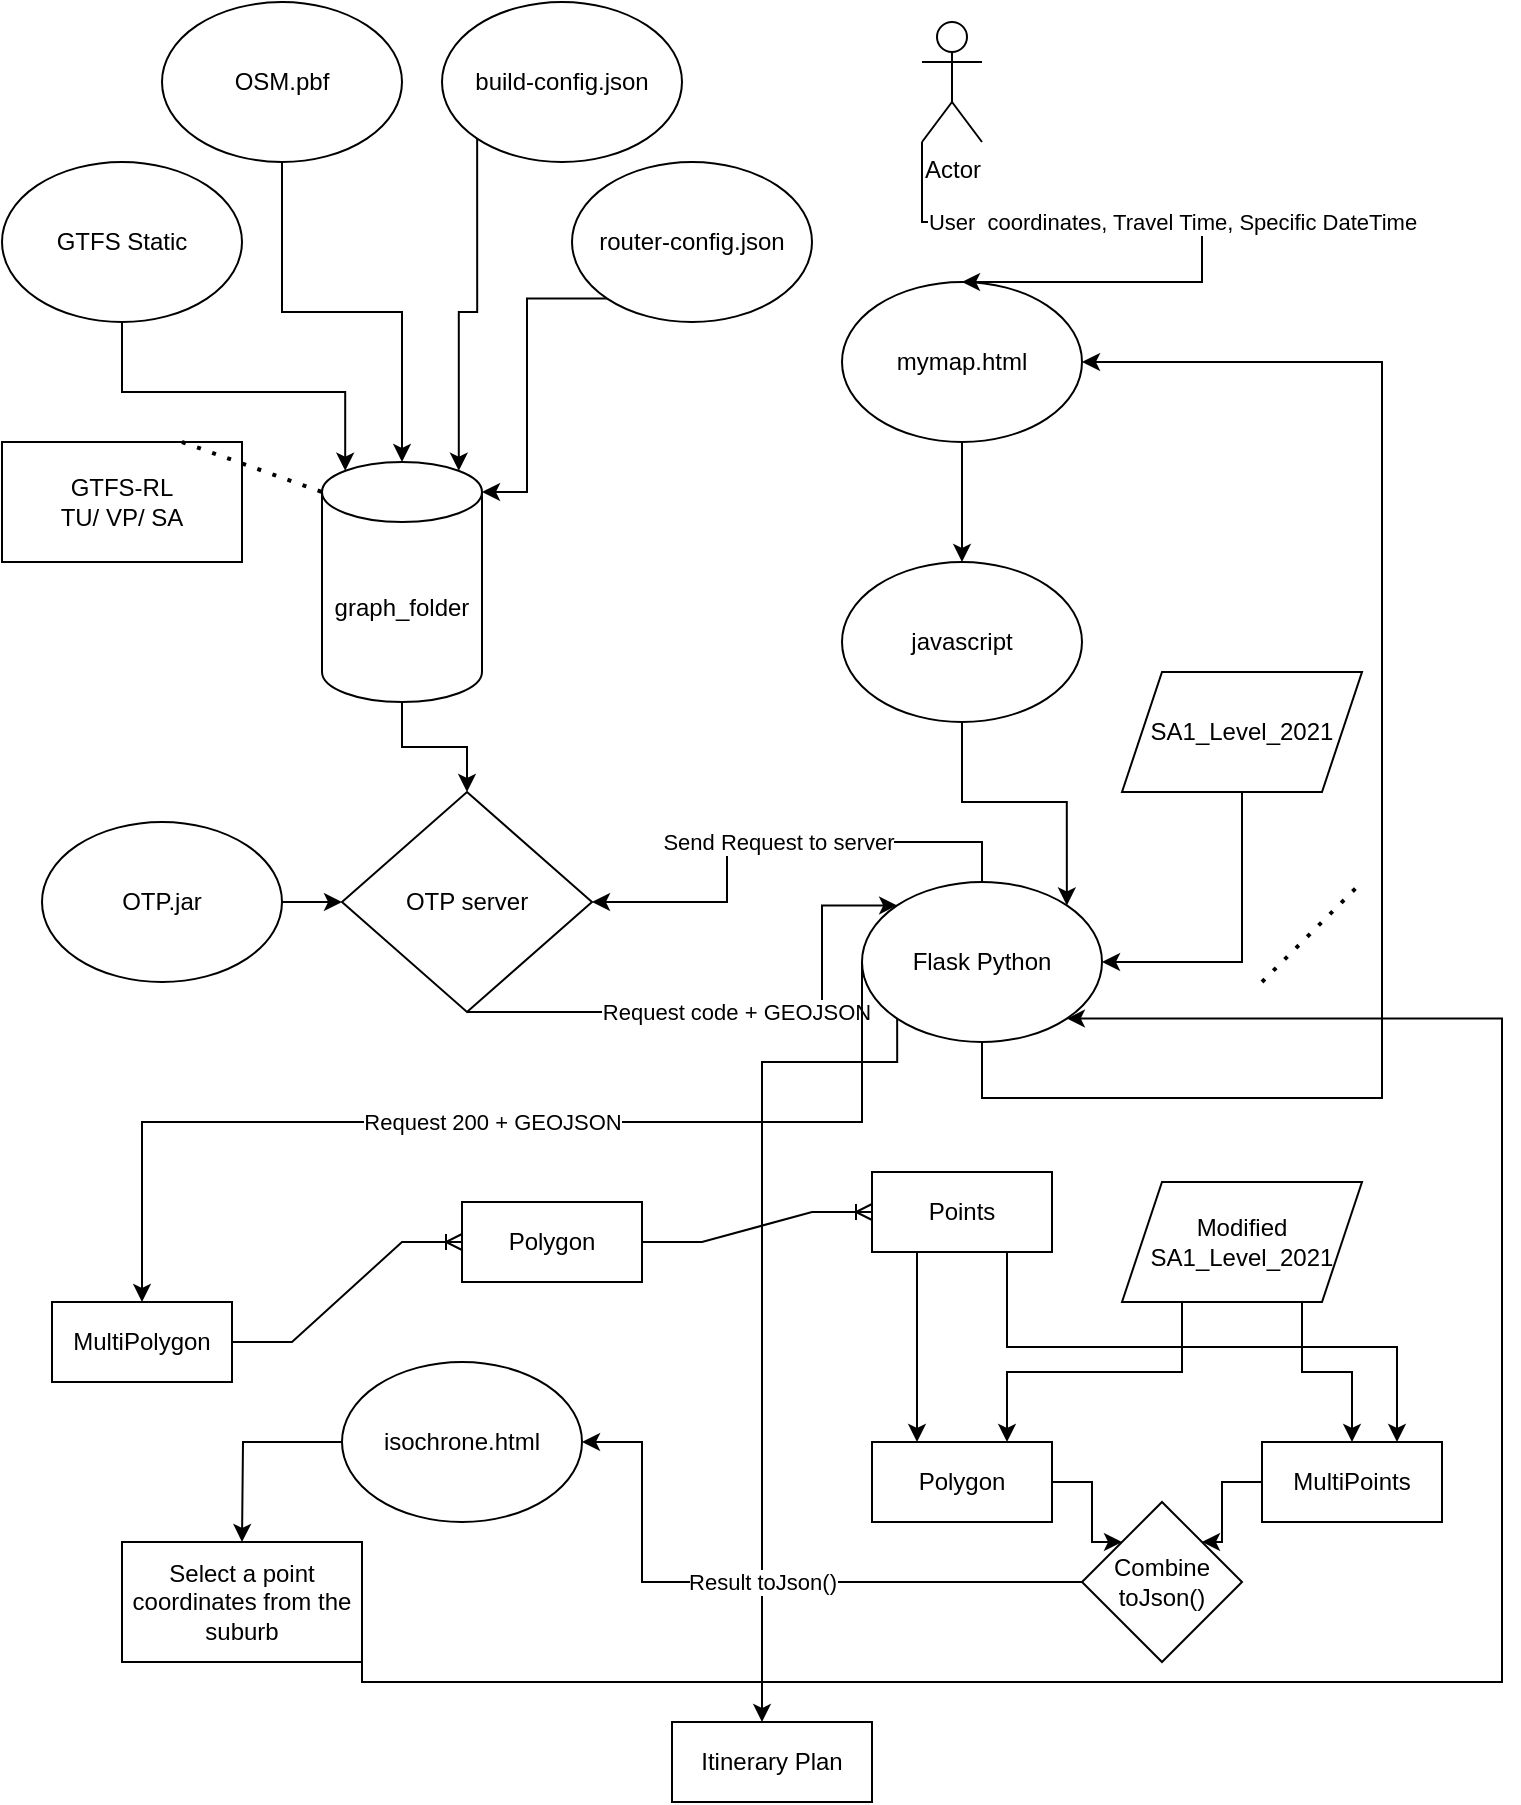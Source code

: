 <mxfile version="18.0.0" type="github">
  <diagram id="FExUTwNNwDyyfn4sxqM5" name="Page-1">
    <mxGraphModel dx="1955" dy="934" grid="1" gridSize="10" guides="1" tooltips="1" connect="1" arrows="1" fold="1" page="1" pageScale="1" pageWidth="850" pageHeight="1100" math="0" shadow="0">
      <root>
        <mxCell id="0" />
        <mxCell id="1" parent="0" />
        <mxCell id="PnR3FcP3WaYGH2_9Wonp-11" style="edgeStyle=orthogonalEdgeStyle;rounded=0;orthogonalLoop=1;jettySize=auto;html=1;exitX=1;exitY=0.5;exitDx=0;exitDy=0;entryX=0;entryY=0.5;entryDx=0;entryDy=0;" parent="1" source="PnR3FcP3WaYGH2_9Wonp-1" target="PnR3FcP3WaYGH2_9Wonp-9" edge="1">
          <mxGeometry relative="1" as="geometry" />
        </mxCell>
        <mxCell id="PnR3FcP3WaYGH2_9Wonp-1" value="OTP.jar" style="ellipse;whiteSpace=wrap;html=1;" parent="1" vertex="1">
          <mxGeometry x="50" y="580" width="120" height="80" as="geometry" />
        </mxCell>
        <mxCell id="PnR3FcP3WaYGH2_9Wonp-17" style="edgeStyle=orthogonalEdgeStyle;rounded=0;orthogonalLoop=1;jettySize=auto;html=1;exitX=0.5;exitY=1;exitDx=0;exitDy=0;exitPerimeter=0;entryX=0.5;entryY=0;entryDx=0;entryDy=0;" parent="1" source="PnR3FcP3WaYGH2_9Wonp-2" target="PnR3FcP3WaYGH2_9Wonp-9" edge="1">
          <mxGeometry relative="1" as="geometry" />
        </mxCell>
        <mxCell id="PnR3FcP3WaYGH2_9Wonp-2" value="graph_folder" style="shape=cylinder3;whiteSpace=wrap;html=1;boundedLbl=1;backgroundOutline=1;size=15;" parent="1" vertex="1">
          <mxGeometry x="190" y="400" width="80" height="120" as="geometry" />
        </mxCell>
        <mxCell id="PnR3FcP3WaYGH2_9Wonp-6" style="edgeStyle=orthogonalEdgeStyle;rounded=0;orthogonalLoop=1;jettySize=auto;html=1;exitX=0.5;exitY=1;exitDx=0;exitDy=0;entryX=0.145;entryY=0;entryDx=0;entryDy=4.35;entryPerimeter=0;" parent="1" source="PnR3FcP3WaYGH2_9Wonp-3" target="PnR3FcP3WaYGH2_9Wonp-2" edge="1">
          <mxGeometry relative="1" as="geometry" />
        </mxCell>
        <mxCell id="PnR3FcP3WaYGH2_9Wonp-3" value="GTFS Static" style="ellipse;whiteSpace=wrap;html=1;" parent="1" vertex="1">
          <mxGeometry x="30" y="250" width="120" height="80" as="geometry" />
        </mxCell>
        <mxCell id="PnR3FcP3WaYGH2_9Wonp-12" style="edgeStyle=orthogonalEdgeStyle;rounded=0;orthogonalLoop=1;jettySize=auto;html=1;exitX=0.5;exitY=1;exitDx=0;exitDy=0;entryX=0.5;entryY=0;entryDx=0;entryDy=0;entryPerimeter=0;" parent="1" source="PnR3FcP3WaYGH2_9Wonp-5" target="PnR3FcP3WaYGH2_9Wonp-2" edge="1">
          <mxGeometry relative="1" as="geometry" />
        </mxCell>
        <mxCell id="PnR3FcP3WaYGH2_9Wonp-5" value="OSM.pbf" style="ellipse;whiteSpace=wrap;html=1;" parent="1" vertex="1">
          <mxGeometry x="110" y="170" width="120" height="80" as="geometry" />
        </mxCell>
        <mxCell id="PnR3FcP3WaYGH2_9Wonp-32" value="Request code + GEOJSON" style="edgeStyle=orthogonalEdgeStyle;rounded=0;orthogonalLoop=1;jettySize=auto;html=1;exitX=0.5;exitY=1;exitDx=0;exitDy=0;entryX=0;entryY=0;entryDx=0;entryDy=0;" parent="1" source="PnR3FcP3WaYGH2_9Wonp-9" target="PnR3FcP3WaYGH2_9Wonp-24" edge="1">
          <mxGeometry relative="1" as="geometry">
            <Array as="points">
              <mxPoint x="440" y="675" />
              <mxPoint x="440" y="622" />
            </Array>
          </mxGeometry>
        </mxCell>
        <mxCell id="PnR3FcP3WaYGH2_9Wonp-9" value="OTP server" style="rhombus;whiteSpace=wrap;html=1;" parent="1" vertex="1">
          <mxGeometry x="200" y="565" width="125" height="110" as="geometry" />
        </mxCell>
        <mxCell id="PnR3FcP3WaYGH2_9Wonp-15" style="edgeStyle=orthogonalEdgeStyle;rounded=0;orthogonalLoop=1;jettySize=auto;html=1;exitX=0;exitY=1;exitDx=0;exitDy=0;entryX=0.855;entryY=0;entryDx=0;entryDy=4.35;entryPerimeter=0;" parent="1" source="PnR3FcP3WaYGH2_9Wonp-13" target="PnR3FcP3WaYGH2_9Wonp-2" edge="1">
          <mxGeometry relative="1" as="geometry" />
        </mxCell>
        <mxCell id="PnR3FcP3WaYGH2_9Wonp-13" value="build-config.json" style="ellipse;whiteSpace=wrap;html=1;" parent="1" vertex="1">
          <mxGeometry x="250" y="170" width="120" height="80" as="geometry" />
        </mxCell>
        <mxCell id="PnR3FcP3WaYGH2_9Wonp-16" style="edgeStyle=orthogonalEdgeStyle;rounded=0;orthogonalLoop=1;jettySize=auto;html=1;exitX=0;exitY=1;exitDx=0;exitDy=0;entryX=1;entryY=0;entryDx=0;entryDy=15;entryPerimeter=0;" parent="1" source="PnR3FcP3WaYGH2_9Wonp-14" target="PnR3FcP3WaYGH2_9Wonp-2" edge="1">
          <mxGeometry relative="1" as="geometry" />
        </mxCell>
        <mxCell id="PnR3FcP3WaYGH2_9Wonp-14" value="router-config.json" style="ellipse;whiteSpace=wrap;html=1;" parent="1" vertex="1">
          <mxGeometry x="315" y="250" width="120" height="80" as="geometry" />
        </mxCell>
        <mxCell id="JdxEHerih43j5Cst8tPI-2" style="edgeStyle=orthogonalEdgeStyle;rounded=0;orthogonalLoop=1;jettySize=auto;html=1;exitX=0.5;exitY=1;exitDx=0;exitDy=0;" edge="1" parent="1" source="PnR3FcP3WaYGH2_9Wonp-18" target="PnR3FcP3WaYGH2_9Wonp-21">
          <mxGeometry relative="1" as="geometry" />
        </mxCell>
        <mxCell id="PnR3FcP3WaYGH2_9Wonp-18" value="mymap.html" style="ellipse;whiteSpace=wrap;html=1;" parent="1" vertex="1">
          <mxGeometry x="450" y="310" width="120" height="80" as="geometry" />
        </mxCell>
        <mxCell id="JdxEHerih43j5Cst8tPI-3" style="edgeStyle=orthogonalEdgeStyle;rounded=0;orthogonalLoop=1;jettySize=auto;html=1;exitX=0.5;exitY=1;exitDx=0;exitDy=0;entryX=1;entryY=0;entryDx=0;entryDy=0;" edge="1" parent="1" source="PnR3FcP3WaYGH2_9Wonp-21" target="PnR3FcP3WaYGH2_9Wonp-24">
          <mxGeometry relative="1" as="geometry" />
        </mxCell>
        <mxCell id="PnR3FcP3WaYGH2_9Wonp-21" value="javascript" style="ellipse;whiteSpace=wrap;html=1;" parent="1" vertex="1">
          <mxGeometry x="450" y="450" width="120" height="80" as="geometry" />
        </mxCell>
        <mxCell id="PnR3FcP3WaYGH2_9Wonp-23" value="User&amp;nbsp; coordinates, Travel Time, Specific DateTime" style="edgeStyle=orthogonalEdgeStyle;rounded=0;orthogonalLoop=1;jettySize=auto;html=1;exitX=0;exitY=1;exitDx=0;exitDy=0;exitPerimeter=0;entryX=0.5;entryY=0;entryDx=0;entryDy=0;" parent="1" source="PnR3FcP3WaYGH2_9Wonp-22" target="PnR3FcP3WaYGH2_9Wonp-18" edge="1">
          <mxGeometry relative="1" as="geometry">
            <Array as="points">
              <mxPoint x="490" y="280" />
              <mxPoint x="630" y="280" />
              <mxPoint x="630" y="310" />
            </Array>
          </mxGeometry>
        </mxCell>
        <mxCell id="PnR3FcP3WaYGH2_9Wonp-22" value="Actor" style="shape=umlActor;verticalLabelPosition=bottom;verticalAlign=top;html=1;outlineConnect=0;" parent="1" vertex="1">
          <mxGeometry x="490" y="180" width="30" height="60" as="geometry" />
        </mxCell>
        <mxCell id="PnR3FcP3WaYGH2_9Wonp-31" value="Send Request to server" style="edgeStyle=orthogonalEdgeStyle;rounded=0;orthogonalLoop=1;jettySize=auto;html=1;exitX=0.5;exitY=0;exitDx=0;exitDy=0;entryX=1;entryY=0.5;entryDx=0;entryDy=0;" parent="1" source="PnR3FcP3WaYGH2_9Wonp-24" target="PnR3FcP3WaYGH2_9Wonp-9" edge="1">
          <mxGeometry relative="1" as="geometry" />
        </mxCell>
        <mxCell id="PnR3FcP3WaYGH2_9Wonp-33" value="Request 200 + GEOJSON" style="edgeStyle=orthogonalEdgeStyle;rounded=0;orthogonalLoop=1;jettySize=auto;html=1;exitX=0;exitY=0.5;exitDx=0;exitDy=0;entryX=0.5;entryY=0;entryDx=0;entryDy=0;" parent="1" source="PnR3FcP3WaYGH2_9Wonp-24" target="JdxEHerih43j5Cst8tPI-5" edge="1">
          <mxGeometry relative="1" as="geometry">
            <mxPoint x="160" y="730" as="targetPoint" />
            <Array as="points">
              <mxPoint x="460" y="730" />
              <mxPoint x="100" y="730" />
            </Array>
          </mxGeometry>
        </mxCell>
        <mxCell id="JdxEHerih43j5Cst8tPI-1" style="edgeStyle=orthogonalEdgeStyle;rounded=0;orthogonalLoop=1;jettySize=auto;html=1;exitX=0.5;exitY=1;exitDx=0;exitDy=0;entryX=1;entryY=0.5;entryDx=0;entryDy=0;" edge="1" parent="1" source="PnR3FcP3WaYGH2_9Wonp-24" target="PnR3FcP3WaYGH2_9Wonp-18">
          <mxGeometry relative="1" as="geometry">
            <Array as="points">
              <mxPoint x="520" y="718" />
              <mxPoint x="720" y="718" />
              <mxPoint x="720" y="350" />
            </Array>
          </mxGeometry>
        </mxCell>
        <mxCell id="JdxEHerih43j5Cst8tPI-34" style="edgeStyle=orthogonalEdgeStyle;rounded=0;orthogonalLoop=1;jettySize=auto;html=1;exitX=0;exitY=1;exitDx=0;exitDy=0;" edge="1" parent="1" source="PnR3FcP3WaYGH2_9Wonp-24">
          <mxGeometry relative="1" as="geometry">
            <mxPoint x="410" y="1030" as="targetPoint" />
            <Array as="points">
              <mxPoint x="478" y="700" />
              <mxPoint x="410" y="700" />
            </Array>
          </mxGeometry>
        </mxCell>
        <mxCell id="PnR3FcP3WaYGH2_9Wonp-24" value="Flask Python" style="ellipse;whiteSpace=wrap;html=1;" parent="1" vertex="1">
          <mxGeometry x="460" y="610" width="120" height="80" as="geometry" />
        </mxCell>
        <mxCell id="JdxEHerih43j5Cst8tPI-12" style="edgeStyle=orthogonalEdgeStyle;rounded=0;orthogonalLoop=1;jettySize=auto;html=1;exitX=0.5;exitY=1;exitDx=0;exitDy=0;entryX=1;entryY=0.5;entryDx=0;entryDy=0;" edge="1" parent="1" source="JdxEHerih43j5Cst8tPI-4" target="PnR3FcP3WaYGH2_9Wonp-24">
          <mxGeometry relative="1" as="geometry" />
        </mxCell>
        <mxCell id="JdxEHerih43j5Cst8tPI-4" value="SA1_Level_2021" style="shape=parallelogram;perimeter=parallelogramPerimeter;whiteSpace=wrap;html=1;fixedSize=1;" vertex="1" parent="1">
          <mxGeometry x="590" y="505" width="120" height="60" as="geometry" />
        </mxCell>
        <mxCell id="JdxEHerih43j5Cst8tPI-5" value="MultiPolygon" style="rounded=0;whiteSpace=wrap;html=1;" vertex="1" parent="1">
          <mxGeometry x="55" y="820" width="90" height="40" as="geometry" />
        </mxCell>
        <mxCell id="JdxEHerih43j5Cst8tPI-7" value="" style="edgeStyle=entityRelationEdgeStyle;fontSize=12;html=1;endArrow=ERoneToMany;rounded=0;" edge="1" parent="1">
          <mxGeometry width="100" height="100" relative="1" as="geometry">
            <mxPoint x="145" y="840" as="sourcePoint" />
            <mxPoint x="260" y="790" as="targetPoint" />
          </mxGeometry>
        </mxCell>
        <mxCell id="JdxEHerih43j5Cst8tPI-9" value="Polygon" style="rounded=0;whiteSpace=wrap;html=1;" vertex="1" parent="1">
          <mxGeometry x="260" y="770" width="90" height="40" as="geometry" />
        </mxCell>
        <mxCell id="JdxEHerih43j5Cst8tPI-10" value="" style="edgeStyle=entityRelationEdgeStyle;fontSize=12;html=1;endArrow=ERoneToMany;rounded=0;exitX=1;exitY=0.5;exitDx=0;exitDy=0;" edge="1" parent="1" source="JdxEHerih43j5Cst8tPI-9">
          <mxGeometry width="100" height="100" relative="1" as="geometry">
            <mxPoint x="350" y="825" as="sourcePoint" />
            <mxPoint x="465" y="775" as="targetPoint" />
          </mxGeometry>
        </mxCell>
        <mxCell id="JdxEHerih43j5Cst8tPI-17" style="edgeStyle=orthogonalEdgeStyle;rounded=0;orthogonalLoop=1;jettySize=auto;html=1;exitX=0.25;exitY=1;exitDx=0;exitDy=0;entryX=0.25;entryY=0;entryDx=0;entryDy=0;" edge="1" parent="1" source="JdxEHerih43j5Cst8tPI-11" target="JdxEHerih43j5Cst8tPI-15">
          <mxGeometry relative="1" as="geometry" />
        </mxCell>
        <mxCell id="JdxEHerih43j5Cst8tPI-18" style="edgeStyle=orthogonalEdgeStyle;rounded=0;orthogonalLoop=1;jettySize=auto;html=1;exitX=0.75;exitY=1;exitDx=0;exitDy=0;entryX=0.75;entryY=0;entryDx=0;entryDy=0;" edge="1" parent="1" source="JdxEHerih43j5Cst8tPI-11" target="JdxEHerih43j5Cst8tPI-16">
          <mxGeometry relative="1" as="geometry" />
        </mxCell>
        <mxCell id="JdxEHerih43j5Cst8tPI-11" value="Points" style="rounded=0;whiteSpace=wrap;html=1;" vertex="1" parent="1">
          <mxGeometry x="465" y="755" width="90" height="40" as="geometry" />
        </mxCell>
        <mxCell id="JdxEHerih43j5Cst8tPI-19" style="edgeStyle=orthogonalEdgeStyle;rounded=0;orthogonalLoop=1;jettySize=auto;html=1;exitX=0.25;exitY=1;exitDx=0;exitDy=0;entryX=0.75;entryY=0;entryDx=0;entryDy=0;" edge="1" parent="1" source="JdxEHerih43j5Cst8tPI-14" target="JdxEHerih43j5Cst8tPI-15">
          <mxGeometry relative="1" as="geometry" />
        </mxCell>
        <mxCell id="JdxEHerih43j5Cst8tPI-20" style="edgeStyle=orthogonalEdgeStyle;rounded=0;orthogonalLoop=1;jettySize=auto;html=1;exitX=0.75;exitY=1;exitDx=0;exitDy=0;entryX=0.5;entryY=0;entryDx=0;entryDy=0;" edge="1" parent="1" source="JdxEHerih43j5Cst8tPI-14" target="JdxEHerih43j5Cst8tPI-16">
          <mxGeometry relative="1" as="geometry" />
        </mxCell>
        <mxCell id="JdxEHerih43j5Cst8tPI-14" value="Modified&lt;br&gt;SA1_Level_2021" style="shape=parallelogram;perimeter=parallelogramPerimeter;whiteSpace=wrap;html=1;fixedSize=1;" vertex="1" parent="1">
          <mxGeometry x="590" y="760" width="120" height="60" as="geometry" />
        </mxCell>
        <mxCell id="JdxEHerih43j5Cst8tPI-22" style="edgeStyle=orthogonalEdgeStyle;rounded=0;orthogonalLoop=1;jettySize=auto;html=1;exitX=1;exitY=0.5;exitDx=0;exitDy=0;entryX=0;entryY=0;entryDx=0;entryDy=0;" edge="1" parent="1" source="JdxEHerih43j5Cst8tPI-15" target="JdxEHerih43j5Cst8tPI-21">
          <mxGeometry relative="1" as="geometry" />
        </mxCell>
        <mxCell id="JdxEHerih43j5Cst8tPI-15" value="Polygon" style="rounded=0;whiteSpace=wrap;html=1;" vertex="1" parent="1">
          <mxGeometry x="465" y="890" width="90" height="40" as="geometry" />
        </mxCell>
        <mxCell id="JdxEHerih43j5Cst8tPI-23" style="edgeStyle=orthogonalEdgeStyle;rounded=0;orthogonalLoop=1;jettySize=auto;html=1;exitX=0;exitY=0.5;exitDx=0;exitDy=0;entryX=1;entryY=0;entryDx=0;entryDy=0;" edge="1" parent="1" source="JdxEHerih43j5Cst8tPI-16" target="JdxEHerih43j5Cst8tPI-21">
          <mxGeometry relative="1" as="geometry" />
        </mxCell>
        <mxCell id="JdxEHerih43j5Cst8tPI-16" value="MultiPoints" style="rounded=0;whiteSpace=wrap;html=1;" vertex="1" parent="1">
          <mxGeometry x="660" y="890" width="90" height="40" as="geometry" />
        </mxCell>
        <mxCell id="JdxEHerih43j5Cst8tPI-25" value="Result toJson()" style="edgeStyle=orthogonalEdgeStyle;rounded=0;orthogonalLoop=1;jettySize=auto;html=1;exitX=0;exitY=0.5;exitDx=0;exitDy=0;entryX=1;entryY=0.5;entryDx=0;entryDy=0;" edge="1" parent="1" source="JdxEHerih43j5Cst8tPI-21" target="JdxEHerih43j5Cst8tPI-26">
          <mxGeometry relative="1" as="geometry">
            <mxPoint x="40" y="730" as="targetPoint" />
            <Array as="points">
              <mxPoint x="350" y="960" />
              <mxPoint x="350" y="890" />
            </Array>
          </mxGeometry>
        </mxCell>
        <mxCell id="JdxEHerih43j5Cst8tPI-21" value="Combine toJson()" style="rhombus;whiteSpace=wrap;html=1;" vertex="1" parent="1">
          <mxGeometry x="570" y="920" width="80" height="80" as="geometry" />
        </mxCell>
        <mxCell id="JdxEHerih43j5Cst8tPI-28" style="edgeStyle=orthogonalEdgeStyle;rounded=0;orthogonalLoop=1;jettySize=auto;html=1;exitX=0;exitY=0.5;exitDx=0;exitDy=0;entryX=1;entryY=0;entryDx=0;entryDy=0;" edge="1" parent="1" source="JdxEHerih43j5Cst8tPI-26">
          <mxGeometry relative="1" as="geometry">
            <mxPoint x="150" y="940" as="targetPoint" />
          </mxGeometry>
        </mxCell>
        <mxCell id="JdxEHerih43j5Cst8tPI-26" value="isochrone.html" style="ellipse;whiteSpace=wrap;html=1;" vertex="1" parent="1">
          <mxGeometry x="200" y="850" width="120" height="80" as="geometry" />
        </mxCell>
        <mxCell id="JdxEHerih43j5Cst8tPI-30" value="Select a point coordinates from the suburb" style="rounded=0;whiteSpace=wrap;html=1;" vertex="1" parent="1">
          <mxGeometry x="90" y="940" width="120" height="60" as="geometry" />
        </mxCell>
        <mxCell id="JdxEHerih43j5Cst8tPI-33" style="edgeStyle=orthogonalEdgeStyle;rounded=0;orthogonalLoop=1;jettySize=auto;html=1;exitX=1;exitY=0.5;exitDx=0;exitDy=0;entryX=1;entryY=1;entryDx=0;entryDy=0;" edge="1" parent="1" source="JdxEHerih43j5Cst8tPI-30" target="PnR3FcP3WaYGH2_9Wonp-24">
          <mxGeometry relative="1" as="geometry">
            <mxPoint x="360" y="1030" as="sourcePoint" />
            <Array as="points">
              <mxPoint x="210" y="1010" />
              <mxPoint x="780" y="1010" />
              <mxPoint x="780" y="678" />
            </Array>
          </mxGeometry>
        </mxCell>
        <mxCell id="JdxEHerih43j5Cst8tPI-35" value="Itinerary Plan" style="rounded=0;whiteSpace=wrap;html=1;" vertex="1" parent="1">
          <mxGeometry x="365" y="1030" width="100" height="40" as="geometry" />
        </mxCell>
        <mxCell id="JdxEHerih43j5Cst8tPI-36" value="GTFS-RL&lt;br&gt;TU/ VP/ SA" style="rounded=0;whiteSpace=wrap;html=1;" vertex="1" parent="1">
          <mxGeometry x="30" y="390" width="120" height="60" as="geometry" />
        </mxCell>
        <mxCell id="JdxEHerih43j5Cst8tPI-39" value="" style="endArrow=none;dashed=1;html=1;dashPattern=1 3;strokeWidth=2;rounded=0;" edge="1" parent="1">
          <mxGeometry width="50" height="50" relative="1" as="geometry">
            <mxPoint x="660" y="660" as="sourcePoint" />
            <mxPoint x="710" y="610" as="targetPoint" />
          </mxGeometry>
        </mxCell>
        <mxCell id="JdxEHerih43j5Cst8tPI-40" value="" style="endArrow=none;dashed=1;html=1;dashPattern=1 3;strokeWidth=2;rounded=0;entryX=0;entryY=0;entryDx=0;entryDy=15;entryPerimeter=0;exitX=0.75;exitY=0;exitDx=0;exitDy=0;" edge="1" parent="1" source="JdxEHerih43j5Cst8tPI-36" target="PnR3FcP3WaYGH2_9Wonp-2">
          <mxGeometry width="50" height="50" relative="1" as="geometry">
            <mxPoint x="85" y="430" as="sourcePoint" />
            <mxPoint x="135" y="380" as="targetPoint" />
          </mxGeometry>
        </mxCell>
      </root>
    </mxGraphModel>
  </diagram>
</mxfile>
